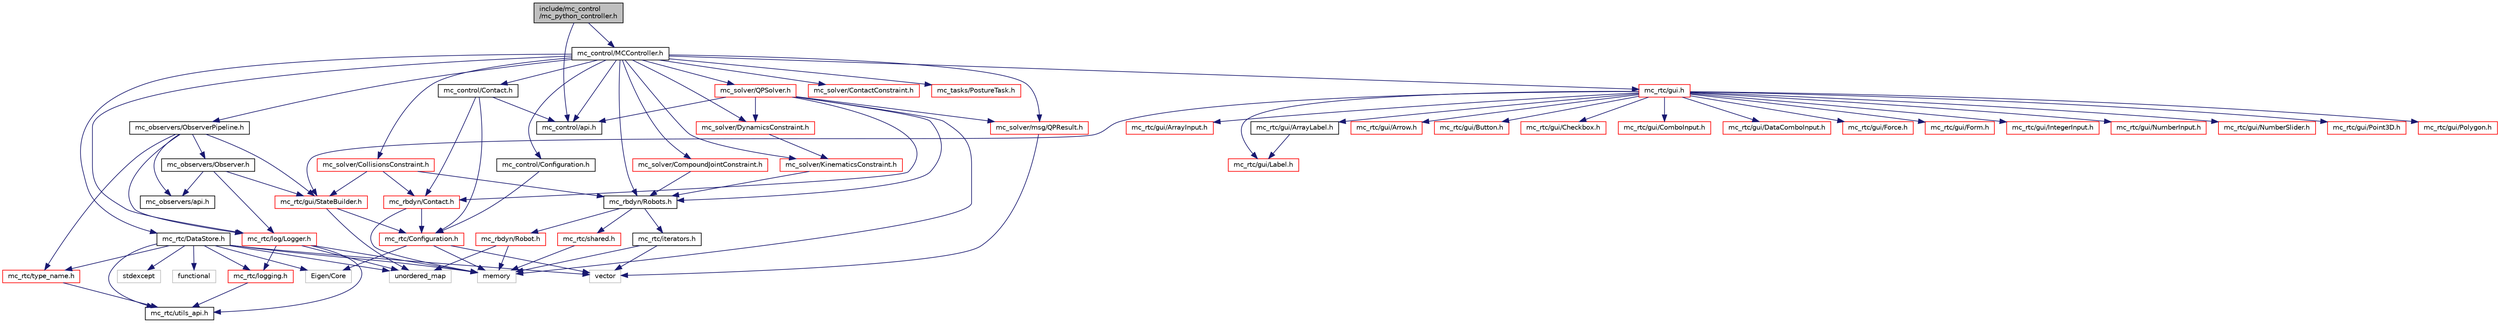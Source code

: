 digraph "include/mc_control/mc_python_controller.h"
{
 // INTERACTIVE_SVG=YES
  edge [fontname="Helvetica",fontsize="10",labelfontname="Helvetica",labelfontsize="10"];
  node [fontname="Helvetica",fontsize="10",shape=record];
  Node0 [label="include/mc_control\l/mc_python_controller.h",height=0.2,width=0.4,color="black", fillcolor="grey75", style="filled", fontcolor="black"];
  Node0 -> Node1 [color="midnightblue",fontsize="10",style="solid",fontname="Helvetica"];
  Node1 [label="mc_control/MCController.h",height=0.2,width=0.4,color="black", fillcolor="white", style="filled",URL="$MCController_8h.html"];
  Node1 -> Node2 [color="midnightblue",fontsize="10",style="solid",fontname="Helvetica"];
  Node2 [label="mc_control/Configuration.h",height=0.2,width=0.4,color="black", fillcolor="white", style="filled",URL="$mc__control_2Configuration_8h.html"];
  Node2 -> Node3 [color="midnightblue",fontsize="10",style="solid",fontname="Helvetica"];
  Node3 [label="mc_rtc/Configuration.h",height=0.2,width=0.4,color="red", fillcolor="white", style="filled",URL="$mc__rtc_2Configuration_8h.html"];
  Node3 -> Node7 [color="midnightblue",fontsize="10",style="solid",fontname="Helvetica"];
  Node7 [label="Eigen/Core",height=0.2,width=0.4,color="grey75", fillcolor="white", style="filled"];
  Node3 -> Node12 [color="midnightblue",fontsize="10",style="solid",fontname="Helvetica"];
  Node12 [label="memory",height=0.2,width=0.4,color="grey75", fillcolor="white", style="filled"];
  Node3 -> Node15 [color="midnightblue",fontsize="10",style="solid",fontname="Helvetica"];
  Node15 [label="vector",height=0.2,width=0.4,color="grey75", fillcolor="white", style="filled"];
  Node1 -> Node27 [color="midnightblue",fontsize="10",style="solid",fontname="Helvetica"];
  Node27 [label="mc_control/Contact.h",height=0.2,width=0.4,color="black", fillcolor="white", style="filled",URL="$mc__control_2Contact_8h.html"];
  Node27 -> Node28 [color="midnightblue",fontsize="10",style="solid",fontname="Helvetica"];
  Node28 [label="mc_control/api.h",height=0.2,width=0.4,color="black", fillcolor="white", style="filled",URL="$include_2mc__control_2api_8h.html"];
  Node27 -> Node29 [color="midnightblue",fontsize="10",style="solid",fontname="Helvetica"];
  Node29 [label="mc_rbdyn/Contact.h",height=0.2,width=0.4,color="red", fillcolor="white", style="filled",URL="$mc__rbdyn_2Contact_8h.html"];
  Node29 -> Node3 [color="midnightblue",fontsize="10",style="solid",fontname="Helvetica"];
  Node29 -> Node12 [color="midnightblue",fontsize="10",style="solid",fontname="Helvetica"];
  Node27 -> Node3 [color="midnightblue",fontsize="10",style="solid",fontname="Helvetica"];
  Node1 -> Node32 [color="midnightblue",fontsize="10",style="solid",fontname="Helvetica"];
  Node32 [label="mc_observers/ObserverPipeline.h",height=0.2,width=0.4,color="black", fillcolor="white", style="filled",URL="$ObserverPipeline_8h.html"];
  Node32 -> Node33 [color="midnightblue",fontsize="10",style="solid",fontname="Helvetica"];
  Node33 [label="mc_observers/Observer.h",height=0.2,width=0.4,color="black", fillcolor="white", style="filled",URL="$Observer_8h.html"];
  Node33 -> Node34 [color="midnightblue",fontsize="10",style="solid",fontname="Helvetica"];
  Node34 [label="mc_observers/api.h",height=0.2,width=0.4,color="black", fillcolor="white", style="filled",URL="$include_2mc__observers_2api_8h.html"];
  Node33 -> Node35 [color="midnightblue",fontsize="10",style="solid",fontname="Helvetica"];
  Node35 [label="mc_rtc/gui/StateBuilder.h",height=0.2,width=0.4,color="red", fillcolor="white", style="filled",URL="$StateBuilder_8h.html"];
  Node35 -> Node3 [color="midnightblue",fontsize="10",style="solid",fontname="Helvetica"];
  Node35 -> Node49 [color="midnightblue",fontsize="10",style="solid",fontname="Helvetica"];
  Node49 [label="unordered_map",height=0.2,width=0.4,color="grey75", fillcolor="white", style="filled"];
  Node33 -> Node51 [color="midnightblue",fontsize="10",style="solid",fontname="Helvetica"];
  Node51 [label="mc_rtc/log/Logger.h",height=0.2,width=0.4,color="red", fillcolor="white", style="filled",URL="$Logger_8h.html"];
  Node51 -> Node17 [color="midnightblue",fontsize="10",style="solid",fontname="Helvetica"];
  Node17 [label="mc_rtc/logging.h",height=0.2,width=0.4,color="red", fillcolor="white", style="filled",URL="$logging_8h.html"];
  Node17 -> Node5 [color="midnightblue",fontsize="10",style="solid",fontname="Helvetica"];
  Node5 [label="mc_rtc/utils_api.h",height=0.2,width=0.4,color="black", fillcolor="white", style="filled",URL="$utils__api_8h.html"];
  Node51 -> Node5 [color="midnightblue",fontsize="10",style="solid",fontname="Helvetica"];
  Node51 -> Node12 [color="midnightblue",fontsize="10",style="solid",fontname="Helvetica"];
  Node51 -> Node49 [color="midnightblue",fontsize="10",style="solid",fontname="Helvetica"];
  Node32 -> Node34 [color="midnightblue",fontsize="10",style="solid",fontname="Helvetica"];
  Node32 -> Node35 [color="midnightblue",fontsize="10",style="solid",fontname="Helvetica"];
  Node32 -> Node51 [color="midnightblue",fontsize="10",style="solid",fontname="Helvetica"];
  Node32 -> Node53 [color="midnightblue",fontsize="10",style="solid",fontname="Helvetica"];
  Node53 [label="mc_rtc/type_name.h",height=0.2,width=0.4,color="red", fillcolor="white", style="filled",URL="$type__name_8h.html"];
  Node53 -> Node5 [color="midnightblue",fontsize="10",style="solid",fontname="Helvetica"];
  Node1 -> Node55 [color="midnightblue",fontsize="10",style="solid",fontname="Helvetica"];
  Node55 [label="mc_rbdyn/Robots.h",height=0.2,width=0.4,color="black", fillcolor="white", style="filled",URL="$Robots_8h.html"];
  Node55 -> Node56 [color="midnightblue",fontsize="10",style="solid",fontname="Helvetica"];
  Node56 [label="mc_rbdyn/Robot.h",height=0.2,width=0.4,color="red", fillcolor="white", style="filled",URL="$mc__rbdyn_2Robot_8h.html"];
  Node56 -> Node12 [color="midnightblue",fontsize="10",style="solid",fontname="Helvetica"];
  Node56 -> Node49 [color="midnightblue",fontsize="10",style="solid",fontname="Helvetica"];
  Node55 -> Node84 [color="midnightblue",fontsize="10",style="solid",fontname="Helvetica"];
  Node84 [label="mc_rtc/iterators.h",height=0.2,width=0.4,color="black", fillcolor="white", style="filled",URL="$iterators_8h.html"];
  Node84 -> Node12 [color="midnightblue",fontsize="10",style="solid",fontname="Helvetica"];
  Node84 -> Node15 [color="midnightblue",fontsize="10",style="solid",fontname="Helvetica"];
  Node55 -> Node60 [color="midnightblue",fontsize="10",style="solid",fontname="Helvetica"];
  Node60 [label="mc_rtc/shared.h",height=0.2,width=0.4,color="red", fillcolor="white", style="filled",URL="$shared_8h.html"];
  Node60 -> Node12 [color="midnightblue",fontsize="10",style="solid",fontname="Helvetica"];
  Node1 -> Node85 [color="midnightblue",fontsize="10",style="solid",fontname="Helvetica"];
  Node85 [label="mc_rtc/DataStore.h",height=0.2,width=0.4,color="black", fillcolor="white", style="filled",URL="$DataStore_8h.html"];
  Node85 -> Node17 [color="midnightblue",fontsize="10",style="solid",fontname="Helvetica"];
  Node85 -> Node53 [color="midnightblue",fontsize="10",style="solid",fontname="Helvetica"];
  Node85 -> Node5 [color="midnightblue",fontsize="10",style="solid",fontname="Helvetica"];
  Node85 -> Node86 [color="midnightblue",fontsize="10",style="solid",fontname="Helvetica"];
  Node86 [label="functional",height=0.2,width=0.4,color="grey75", fillcolor="white", style="filled"];
  Node85 -> Node12 [color="midnightblue",fontsize="10",style="solid",fontname="Helvetica"];
  Node85 -> Node87 [color="midnightblue",fontsize="10",style="solid",fontname="Helvetica"];
  Node87 [label="stdexcept",height=0.2,width=0.4,color="grey75", fillcolor="white", style="filled"];
  Node85 -> Node49 [color="midnightblue",fontsize="10",style="solid",fontname="Helvetica"];
  Node85 -> Node15 [color="midnightblue",fontsize="10",style="solid",fontname="Helvetica"];
  Node85 -> Node7 [color="midnightblue",fontsize="10",style="solid",fontname="Helvetica"];
  Node1 -> Node88 [color="midnightblue",fontsize="10",style="solid",fontname="Helvetica"];
  Node88 [label="mc_rtc/gui.h",height=0.2,width=0.4,color="red", fillcolor="white", style="filled",URL="$gui_8h.html"];
  Node88 -> Node35 [color="midnightblue",fontsize="10",style="solid",fontname="Helvetica"];
  Node88 -> Node89 [color="midnightblue",fontsize="10",style="solid",fontname="Helvetica"];
  Node89 [label="mc_rtc/gui/ArrayInput.h",height=0.2,width=0.4,color="red", fillcolor="white", style="filled",URL="$ArrayInput_8h.html"];
  Node88 -> Node90 [color="midnightblue",fontsize="10",style="solid",fontname="Helvetica"];
  Node90 [label="mc_rtc/gui/ArrayLabel.h",height=0.2,width=0.4,color="black", fillcolor="white", style="filled",URL="$ArrayLabel_8h.html"];
  Node90 -> Node91 [color="midnightblue",fontsize="10",style="solid",fontname="Helvetica"];
  Node91 [label="mc_rtc/gui/Label.h",height=0.2,width=0.4,color="red", fillcolor="white", style="filled",URL="$Label_8h.html"];
  Node88 -> Node92 [color="midnightblue",fontsize="10",style="solid",fontname="Helvetica"];
  Node92 [label="mc_rtc/gui/Arrow.h",height=0.2,width=0.4,color="red", fillcolor="white", style="filled",URL="$Arrow_8h.html"];
  Node88 -> Node93 [color="midnightblue",fontsize="10",style="solid",fontname="Helvetica"];
  Node93 [label="mc_rtc/gui/Button.h",height=0.2,width=0.4,color="red", fillcolor="white", style="filled",URL="$Button_8h.html"];
  Node88 -> Node94 [color="midnightblue",fontsize="10",style="solid",fontname="Helvetica"];
  Node94 [label="mc_rtc/gui/Checkbox.h",height=0.2,width=0.4,color="red", fillcolor="white", style="filled",URL="$Checkbox_8h.html"];
  Node88 -> Node95 [color="midnightblue",fontsize="10",style="solid",fontname="Helvetica"];
  Node95 [label="mc_rtc/gui/ComboInput.h",height=0.2,width=0.4,color="red", fillcolor="white", style="filled",URL="$ComboInput_8h.html"];
  Node88 -> Node96 [color="midnightblue",fontsize="10",style="solid",fontname="Helvetica"];
  Node96 [label="mc_rtc/gui/DataComboInput.h",height=0.2,width=0.4,color="red", fillcolor="white", style="filled",URL="$DataComboInput_8h.html"];
  Node88 -> Node97 [color="midnightblue",fontsize="10",style="solid",fontname="Helvetica"];
  Node97 [label="mc_rtc/gui/Force.h",height=0.2,width=0.4,color="red", fillcolor="white", style="filled",URL="$Force_8h.html"];
  Node88 -> Node98 [color="midnightblue",fontsize="10",style="solid",fontname="Helvetica"];
  Node98 [label="mc_rtc/gui/Form.h",height=0.2,width=0.4,color="red", fillcolor="white", style="filled",URL="$Form_8h.html"];
  Node88 -> Node99 [color="midnightblue",fontsize="10",style="solid",fontname="Helvetica"];
  Node99 [label="mc_rtc/gui/IntegerInput.h",height=0.2,width=0.4,color="red", fillcolor="white", style="filled",URL="$IntegerInput_8h.html"];
  Node88 -> Node91 [color="midnightblue",fontsize="10",style="solid",fontname="Helvetica"];
  Node88 -> Node100 [color="midnightblue",fontsize="10",style="solid",fontname="Helvetica"];
  Node100 [label="mc_rtc/gui/NumberInput.h",height=0.2,width=0.4,color="red", fillcolor="white", style="filled",URL="$NumberInput_8h.html"];
  Node88 -> Node101 [color="midnightblue",fontsize="10",style="solid",fontname="Helvetica"];
  Node101 [label="mc_rtc/gui/NumberSlider.h",height=0.2,width=0.4,color="red", fillcolor="white", style="filled",URL="$NumberSlider_8h.html"];
  Node88 -> Node102 [color="midnightblue",fontsize="10",style="solid",fontname="Helvetica"];
  Node102 [label="mc_rtc/gui/Point3D.h",height=0.2,width=0.4,color="red", fillcolor="white", style="filled",URL="$Point3D_8h.html"];
  Node88 -> Node103 [color="midnightblue",fontsize="10",style="solid",fontname="Helvetica"];
  Node103 [label="mc_rtc/gui/Polygon.h",height=0.2,width=0.4,color="red", fillcolor="white", style="filled",URL="$Polygon_8h.html"];
  Node1 -> Node51 [color="midnightblue",fontsize="10",style="solid",fontname="Helvetica"];
  Node1 -> Node125 [color="midnightblue",fontsize="10",style="solid",fontname="Helvetica"];
  Node125 [label="mc_solver/CollisionsConstraint.h",height=0.2,width=0.4,color="red", fillcolor="white", style="filled",URL="$CollisionsConstraint_8h.html"];
  Node125 -> Node29 [color="midnightblue",fontsize="10",style="solid",fontname="Helvetica"];
  Node125 -> Node55 [color="midnightblue",fontsize="10",style="solid",fontname="Helvetica"];
  Node125 -> Node35 [color="midnightblue",fontsize="10",style="solid",fontname="Helvetica"];
  Node1 -> Node130 [color="midnightblue",fontsize="10",style="solid",fontname="Helvetica"];
  Node130 [label="mc_solver/CompoundJointConstraint.h",height=0.2,width=0.4,color="red", fillcolor="white", style="filled",URL="$CompoundJointConstraint_8h.html"];
  Node130 -> Node55 [color="midnightblue",fontsize="10",style="solid",fontname="Helvetica"];
  Node1 -> Node131 [color="midnightblue",fontsize="10",style="solid",fontname="Helvetica"];
  Node131 [label="mc_solver/ContactConstraint.h",height=0.2,width=0.4,color="red", fillcolor="white", style="filled",URL="$ContactConstraint_8h.html"];
  Node1 -> Node134 [color="midnightblue",fontsize="10",style="solid",fontname="Helvetica"];
  Node134 [label="mc_solver/DynamicsConstraint.h",height=0.2,width=0.4,color="red", fillcolor="white", style="filled",URL="$DynamicsConstraint_8h.html"];
  Node134 -> Node135 [color="midnightblue",fontsize="10",style="solid",fontname="Helvetica"];
  Node135 [label="mc_solver/KinematicsConstraint.h",height=0.2,width=0.4,color="red", fillcolor="white", style="filled",URL="$KinematicsConstraint_8h.html"];
  Node135 -> Node55 [color="midnightblue",fontsize="10",style="solid",fontname="Helvetica"];
  Node1 -> Node135 [color="midnightblue",fontsize="10",style="solid",fontname="Helvetica"];
  Node1 -> Node136 [color="midnightblue",fontsize="10",style="solid",fontname="Helvetica"];
  Node136 [label="mc_solver/QPSolver.h",height=0.2,width=0.4,color="red", fillcolor="white", style="filled",URL="$QPSolver_8h.html"];
  Node136 -> Node28 [color="midnightblue",fontsize="10",style="solid",fontname="Helvetica"];
  Node136 -> Node29 [color="midnightblue",fontsize="10",style="solid",fontname="Helvetica"];
  Node136 -> Node55 [color="midnightblue",fontsize="10",style="solid",fontname="Helvetica"];
  Node136 -> Node134 [color="midnightblue",fontsize="10",style="solid",fontname="Helvetica"];
  Node136 -> Node137 [color="midnightblue",fontsize="10",style="solid",fontname="Helvetica"];
  Node137 [label="mc_solver/msg/QPResult.h",height=0.2,width=0.4,color="red", fillcolor="white", style="filled",URL="$QPResult_8h.html"];
  Node137 -> Node15 [color="midnightblue",fontsize="10",style="solid",fontname="Helvetica"];
  Node136 -> Node12 [color="midnightblue",fontsize="10",style="solid",fontname="Helvetica"];
  Node1 -> Node137 [color="midnightblue",fontsize="10",style="solid",fontname="Helvetica"];
  Node1 -> Node142 [color="midnightblue",fontsize="10",style="solid",fontname="Helvetica"];
  Node142 [label="mc_tasks/PostureTask.h",height=0.2,width=0.4,color="red", fillcolor="white", style="filled",URL="$PostureTask_8h.html"];
  Node1 -> Node28 [color="midnightblue",fontsize="10",style="solid",fontname="Helvetica"];
  Node0 -> Node28 [color="midnightblue",fontsize="10",style="solid",fontname="Helvetica"];
}
